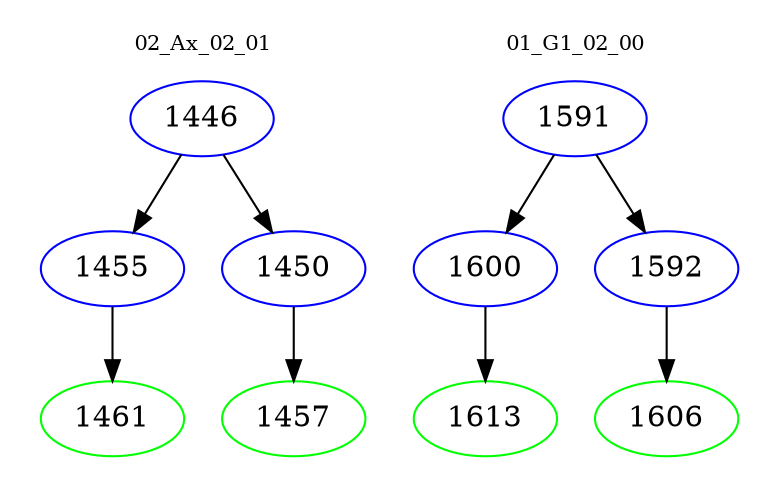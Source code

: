 digraph{
subgraph cluster_0 {
color = white
label = "02_Ax_02_01";
fontsize=10;
T0_1446 [label="1446", color="blue"]
T0_1446 -> T0_1455 [color="black"]
T0_1455 [label="1455", color="blue"]
T0_1455 -> T0_1461 [color="black"]
T0_1461 [label="1461", color="green"]
T0_1446 -> T0_1450 [color="black"]
T0_1450 [label="1450", color="blue"]
T0_1450 -> T0_1457 [color="black"]
T0_1457 [label="1457", color="green"]
}
subgraph cluster_1 {
color = white
label = "01_G1_02_00";
fontsize=10;
T1_1591 [label="1591", color="blue"]
T1_1591 -> T1_1600 [color="black"]
T1_1600 [label="1600", color="blue"]
T1_1600 -> T1_1613 [color="black"]
T1_1613 [label="1613", color="green"]
T1_1591 -> T1_1592 [color="black"]
T1_1592 [label="1592", color="blue"]
T1_1592 -> T1_1606 [color="black"]
T1_1606 [label="1606", color="green"]
}
}
